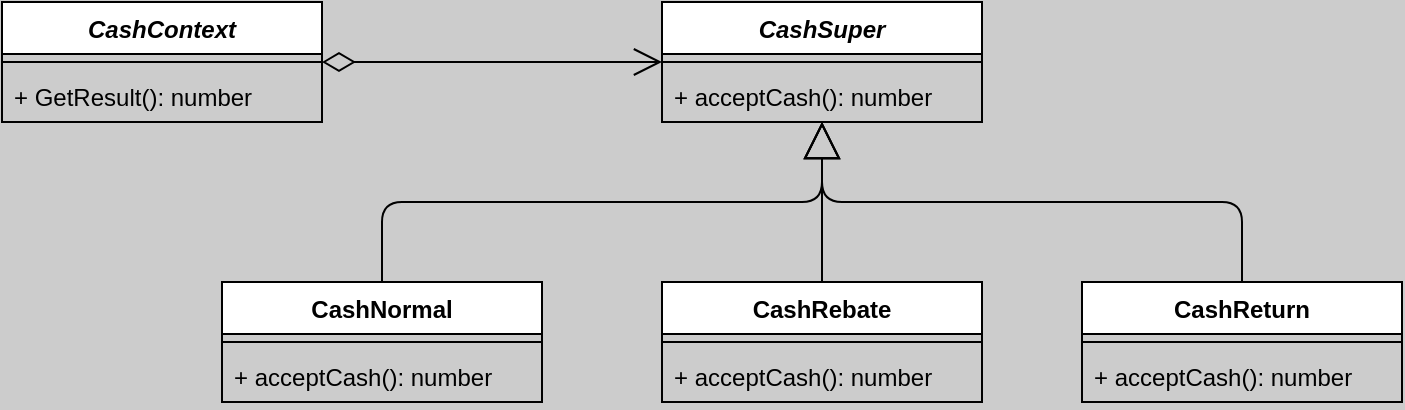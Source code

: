 <mxfile version="14.9.0" type="device"><diagram id="bfs0bFun-bi0l43x6fD0" name="策略模式-商場促銷"><mxGraphModel dx="1422" dy="793" grid="1" gridSize="10" guides="1" tooltips="1" connect="1" arrows="1" fold="1" page="0" pageScale="1" pageWidth="827" pageHeight="1169" background="#CCCCCC" math="0" shadow="0"><root><mxCell id="c6OA5P2xnc9C3Xv31wOW-0"/><mxCell id="c6OA5P2xnc9C3Xv31wOW-1" parent="c6OA5P2xnc9C3Xv31wOW-0"/><mxCell id="T8zC_lsVC292zo8ZJsQ_-0" value="CashSuper" style="swimlane;fontStyle=3;align=center;verticalAlign=top;childLayout=stackLayout;horizontal=1;startSize=26;horizontalStack=0;resizeParent=1;resizeParentMax=0;resizeLast=0;collapsible=1;marginBottom=0;" parent="c6OA5P2xnc9C3Xv31wOW-1" vertex="1"><mxGeometry x="360" y="230" width="160" height="60" as="geometry"/></mxCell><mxCell id="T8zC_lsVC292zo8ZJsQ_-2" value="" style="line;strokeWidth=1;fillColor=none;align=left;verticalAlign=middle;spacingTop=-1;spacingLeft=3;spacingRight=3;rotatable=0;labelPosition=right;points=[];portConstraint=eastwest;" parent="T8zC_lsVC292zo8ZJsQ_-0" vertex="1"><mxGeometry y="26" width="160" height="8" as="geometry"/></mxCell><mxCell id="T8zC_lsVC292zo8ZJsQ_-4" value="+ acceptCash(): number" style="text;strokeColor=none;fillColor=none;align=left;verticalAlign=top;spacingLeft=4;spacingRight=4;overflow=hidden;rotatable=0;points=[[0,0.5],[1,0.5]];portConstraint=eastwest;" parent="T8zC_lsVC292zo8ZJsQ_-0" vertex="1"><mxGeometry y="34" width="160" height="26" as="geometry"/></mxCell><mxCell id="gZ88vqGEnLPKs02iRox8-0" value="CashNormal" style="swimlane;fontStyle=1;align=center;verticalAlign=top;childLayout=stackLayout;horizontal=1;startSize=26;horizontalStack=0;resizeParent=1;resizeParentMax=0;resizeLast=0;collapsible=1;marginBottom=0;" parent="c6OA5P2xnc9C3Xv31wOW-1" vertex="1"><mxGeometry x="140" y="370" width="160" height="60" as="geometry"/></mxCell><mxCell id="gZ88vqGEnLPKs02iRox8-2" value="" style="line;strokeWidth=1;fillColor=none;align=left;verticalAlign=middle;spacingTop=-1;spacingLeft=3;spacingRight=3;rotatable=0;labelPosition=right;points=[];portConstraint=eastwest;" parent="gZ88vqGEnLPKs02iRox8-0" vertex="1"><mxGeometry y="26" width="160" height="8" as="geometry"/></mxCell><mxCell id="gZ88vqGEnLPKs02iRox8-3" value="+ acceptCash(): number" style="text;strokeColor=none;fillColor=none;align=left;verticalAlign=top;spacingLeft=4;spacingRight=4;overflow=hidden;rotatable=0;points=[[0,0.5],[1,0.5]];portConstraint=eastwest;" parent="gZ88vqGEnLPKs02iRox8-0" vertex="1"><mxGeometry y="34" width="160" height="26" as="geometry"/></mxCell><mxCell id="gZ88vqGEnLPKs02iRox8-4" value="CashRebate" style="swimlane;fontStyle=1;align=center;verticalAlign=top;childLayout=stackLayout;horizontal=1;startSize=26;horizontalStack=0;resizeParent=1;resizeParentMax=0;resizeLast=0;collapsible=1;marginBottom=0;" parent="c6OA5P2xnc9C3Xv31wOW-1" vertex="1"><mxGeometry x="360" y="370" width="160" height="60" as="geometry"/></mxCell><mxCell id="gZ88vqGEnLPKs02iRox8-5" value="" style="line;strokeWidth=1;fillColor=none;align=left;verticalAlign=middle;spacingTop=-1;spacingLeft=3;spacingRight=3;rotatable=0;labelPosition=right;points=[];portConstraint=eastwest;" parent="gZ88vqGEnLPKs02iRox8-4" vertex="1"><mxGeometry y="26" width="160" height="8" as="geometry"/></mxCell><mxCell id="gZ88vqGEnLPKs02iRox8-6" value="+ acceptCash(): number" style="text;strokeColor=none;fillColor=none;align=left;verticalAlign=top;spacingLeft=4;spacingRight=4;overflow=hidden;rotatable=0;points=[[0,0.5],[1,0.5]];portConstraint=eastwest;" parent="gZ88vqGEnLPKs02iRox8-4" vertex="1"><mxGeometry y="34" width="160" height="26" as="geometry"/></mxCell><mxCell id="gZ88vqGEnLPKs02iRox8-7" value="CashReturn" style="swimlane;fontStyle=1;align=center;verticalAlign=top;childLayout=stackLayout;horizontal=1;startSize=26;horizontalStack=0;resizeParent=1;resizeParentMax=0;resizeLast=0;collapsible=1;marginBottom=0;" parent="c6OA5P2xnc9C3Xv31wOW-1" vertex="1"><mxGeometry x="570" y="370" width="160" height="60" as="geometry"/></mxCell><mxCell id="gZ88vqGEnLPKs02iRox8-8" value="" style="line;strokeWidth=1;fillColor=none;align=left;verticalAlign=middle;spacingTop=-1;spacingLeft=3;spacingRight=3;rotatable=0;labelPosition=right;points=[];portConstraint=eastwest;" parent="gZ88vqGEnLPKs02iRox8-7" vertex="1"><mxGeometry y="26" width="160" height="8" as="geometry"/></mxCell><mxCell id="gZ88vqGEnLPKs02iRox8-9" value="+ acceptCash(): number" style="text;strokeColor=none;fillColor=none;align=left;verticalAlign=top;spacingLeft=4;spacingRight=4;overflow=hidden;rotatable=0;points=[[0,0.5],[1,0.5]];portConstraint=eastwest;" parent="gZ88vqGEnLPKs02iRox8-7" vertex="1"><mxGeometry y="34" width="160" height="26" as="geometry"/></mxCell><mxCell id="VeTw226EQkOw66y5XaBE-0" value="" style="endArrow=block;endSize=16;endFill=0;html=1;edgeStyle=elbowEdgeStyle;elbow=vertical;" parent="c6OA5P2xnc9C3Xv31wOW-1" source="gZ88vqGEnLPKs02iRox8-0" target="T8zC_lsVC292zo8ZJsQ_-0" edge="1"><mxGeometry width="160" relative="1" as="geometry"><mxPoint x="439.66" y="388.0" as="sourcePoint"/><mxPoint x="439.66" y="300" as="targetPoint"/></mxGeometry></mxCell><mxCell id="VeTw226EQkOw66y5XaBE-1" value="" style="endArrow=block;endSize=16;endFill=0;html=1;edgeStyle=elbowEdgeStyle;elbow=vertical;" parent="c6OA5P2xnc9C3Xv31wOW-1" source="gZ88vqGEnLPKs02iRox8-4" target="T8zC_lsVC292zo8ZJsQ_-0" edge="1"><mxGeometry width="160" relative="1" as="geometry"><mxPoint x="230" y="380.0" as="sourcePoint"/><mxPoint x="450" y="300.0" as="targetPoint"/></mxGeometry></mxCell><mxCell id="VeTw226EQkOw66y5XaBE-2" value="" style="endArrow=block;endSize=16;endFill=0;html=1;edgeStyle=elbowEdgeStyle;elbow=vertical;" parent="c6OA5P2xnc9C3Xv31wOW-1" source="gZ88vqGEnLPKs02iRox8-7" target="T8zC_lsVC292zo8ZJsQ_-0" edge="1"><mxGeometry width="160" relative="1" as="geometry"><mxPoint x="240" y="390.0" as="sourcePoint"/><mxPoint x="460" y="310.0" as="targetPoint"/></mxGeometry></mxCell><mxCell id="VeTw226EQkOw66y5XaBE-3" value="CashContext" style="swimlane;fontStyle=3;align=center;verticalAlign=top;childLayout=stackLayout;horizontal=1;startSize=26;horizontalStack=0;resizeParent=1;resizeParentMax=0;resizeLast=0;collapsible=1;marginBottom=0;" parent="c6OA5P2xnc9C3Xv31wOW-1" vertex="1"><mxGeometry x="30" y="230" width="160" height="60" as="geometry"/></mxCell><mxCell id="VeTw226EQkOw66y5XaBE-4" value="" style="line;strokeWidth=1;fillColor=none;align=left;verticalAlign=middle;spacingTop=-1;spacingLeft=3;spacingRight=3;rotatable=0;labelPosition=right;points=[];portConstraint=eastwest;" parent="VeTw226EQkOw66y5XaBE-3" vertex="1"><mxGeometry y="26" width="160" height="8" as="geometry"/></mxCell><mxCell id="VeTw226EQkOw66y5XaBE-5" value="+ GetResult(): number" style="text;strokeColor=none;fillColor=none;align=left;verticalAlign=top;spacingLeft=4;spacingRight=4;overflow=hidden;rotatable=0;points=[[0,0.5],[1,0.5]];portConstraint=eastwest;" parent="VeTw226EQkOw66y5XaBE-3" vertex="1"><mxGeometry y="34" width="160" height="26" as="geometry"/></mxCell><mxCell id="7-gN1UNRdxUD8oVZJT-M-0" value="" style="endArrow=open;html=1;endSize=12;startArrow=diamondThin;startSize=14;startFill=0;edgeStyle=orthogonalEdgeStyle;align=left;verticalAlign=bottom;" parent="c6OA5P2xnc9C3Xv31wOW-1" source="VeTw226EQkOw66y5XaBE-3" target="T8zC_lsVC292zo8ZJsQ_-0" edge="1"><mxGeometry x="-1" y="3" relative="1" as="geometry"><mxPoint x="220" y="190.004" as="sourcePoint"/><mxPoint x="320" y="202.97" as="targetPoint"/></mxGeometry></mxCell></root></mxGraphModel></diagram></mxfile>